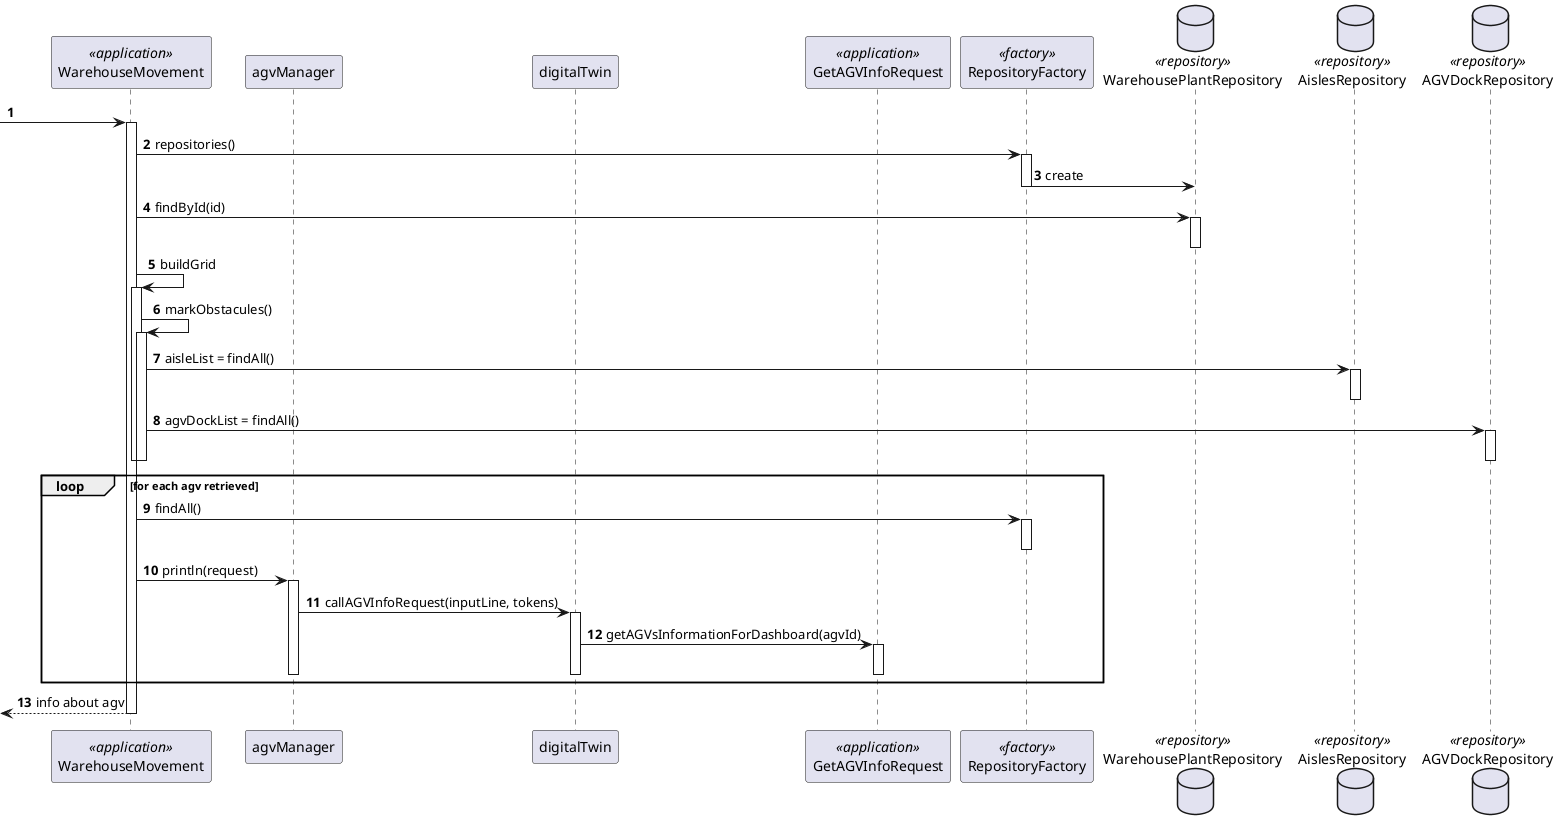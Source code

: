 @startuml

autonumber

participant WarehouseMovement as wm <<application>>
participant agvManager as agvManager
participant digitalTwin as digitalTwin
participant GetAGVInfoRequest as infoRequest <<application>>
participant RepositoryFactory as factory <<factory>>

database WarehousePlantRepository as repository <<repository>>
database AislesRepository as aislerepository <<repository>>
database AGVDockRepository as agvrepository <<repository>>


 -> wm :
activate wm
wm -> factory : repositories()
activate factory
factory -> repository : create
deactivate factory
wm -> repository : findById(id)
activate repository
deactivate repository
wm -> wm : buildGrid
activate wm
wm -> wm : markObstacules()
activate wm
wm -> aislerepository : aisleList = findAll()
activate aislerepository
deactivate aislerepository
wm -> agvrepository : agvDockList = findAll()
activate agvrepository
deactivate agvrepository
deactivate wm
deactivate wm
loop for each agv retrieved
wm -> factory : findAll()
activate factory
deactivate factory

wm -> agvManager : println(request)
activate agvManager

agvManager -> digitalTwin : callAGVInfoRequest(inputLine, tokens)
activate digitalTwin

digitalTwin -> infoRequest : getAGVsInformationForDashboard(agvId)
activate infoRequest
deactivate infoRequest

deactivate digitalTwin

deactivate agvManager



end loop

 <-- wm : info about agv
 deactivate wm

@enduml